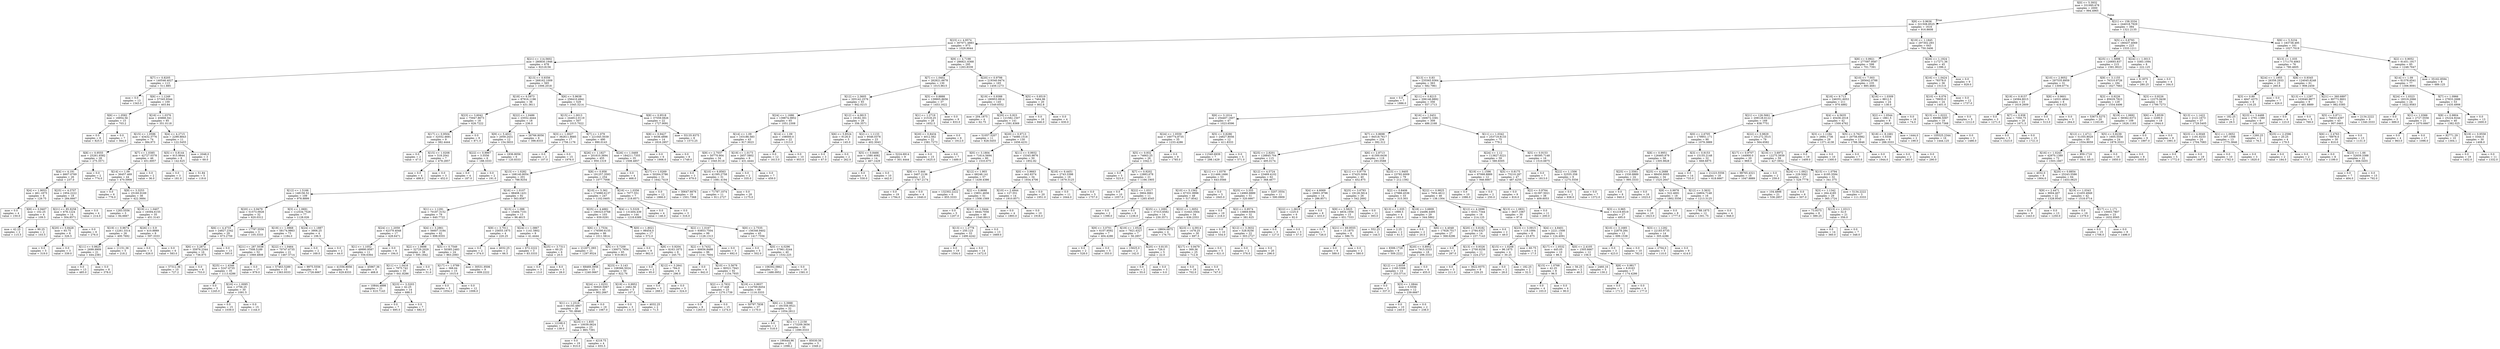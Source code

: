 digraph Tree {
node [shape=box] ;
0 [label="X[0] <= 5.3932\nmse = 331995.678\nsamples = 2000\nvalue = 994.4965"] ;
1 [label="X[8] <= 0.9636\nmse = 321508.8525\nsamples = 1616\nvalue = 916.8608"] ;
0 -> 1 [labeldistance=2.5, labelangle=45, headlabel="True"] ;
2 [label="X[23] <= 4.9574\nmse = 307071.4883\nsamples = 973\nvalue = 1026.9044"] ;
1 -> 2 ;
3 [label="X[21] <= 114.5602\nmse = 280830.1946\nsamples = 678\nvalue = 923.8156"] ;
2 -> 3 ;
4 [label="X[7] <= 0.8205\nmse = 140546.4027\nsamples = 113\nvalue = 511.885"] ;
3 -> 4 ;
5 [label="mse = 0.0\nsamples = 13\nvalue = 1343.0"] ;
4 -> 5 ;
6 [label="X[6] <= 1.1249\nmse = 57345.9344\nsamples = 100\nvalue = 403.84"] ;
4 -> 6 ;
7 [label="X[6] <= 1.0582\nmse = 16954.56\nsamples = 15\nvalue = 703.2"] ;
6 -> 7 ;
8 [label="mse = 0.0\nsamples = 8\nvalue = 825.0"] ;
7 -> 8 ;
9 [label="mse = 0.0\nsamples = 7\nvalue = 564.0"] ;
7 -> 9 ;
10 [label="X[16] <= 1.0376\nmse = 45868.341\nsamples = 85\nvalue = 351.0118"] ;
6 -> 10 ;
11 [label="X[15] <= 1.0596\nmse = 43432.3776\nsamples = 74\nvalue = 384.973"] ;
10 -> 11 ;
12 [label="X[8] <= 0.9555\nmse = 25261.6582\nsamples = 28\nvalue = 275.3571"] ;
11 -> 12 ;
13 [label="X[4] <= 4.191\nmse = 6607.0769\nsamples = 26\nvalue = 237.0"] ;
12 -> 13 ;
14 [label="X[4] <= 1.9053\nmse = 461.1875\nsamples = 8\nvalue = 129.75"] ;
13 -> 14 ;
15 [label="mse = 0.0\nsamples = 4\nvalue = 150.0"] ;
14 -> 15 ;
16 [label="X[8] <= 0.9407\nmse = 102.25\nsamples = 4\nvalue = 109.5"] ;
14 -> 16 ;
17 [label="mse = 42.25\nsamples = 2\nvalue = 115.5"] ;
16 -> 17 ;
18 [label="mse = 90.25\nsamples = 2\nvalue = 103.5"] ;
16 -> 18 ;
19 [label="X[25] <= 4.3707\nmse = 1954.2222\nsamples = 18\nvalue = 284.6667"] ;
13 -> 19 ;
20 [label="X[21] <= 85.9258\nmse = 678.1224\nsamples = 14\nvalue = 304.8571"] ;
19 -> 20 ;
21 [label="X[20] <= 0.8428\nmse = 93.75\nsamples = 8\nvalue = 326.5"] ;
20 -> 21 ;
22 [label="mse = 0.0\nsamples = 5\nvalue = 319.0"] ;
21 -> 22 ;
23 [label="mse = 0.0\nsamples = 3\nvalue = 339.0"] ;
21 -> 23 ;
24 [label="mse = 0.0\nsamples = 6\nvalue = 276.0"] ;
20 -> 24 ;
25 [label="mse = 0.0\nsamples = 4\nvalue = 214.0"] ;
19 -> 25 ;
26 [label="mse = 0.0\nsamples = 2\nvalue = 774.0"] ;
12 -> 26 ;
27 [label="X[7] <= 1.0385\nmse = 42727.0378\nsamples = 46\nvalue = 451.6957"] ;
11 -> 27 ;
28 [label="X[14] <= 1.09\nmse = 36457.469\nsamples = 44\nvalue = 470.5909"] ;
27 -> 28 ;
29 [label="mse = 0.0\nsamples = 6\nvalue = 776.0"] ;
28 -> 29 ;
30 [label="X[9] <= 3.3253\nmse = 25160.9169\nsamples = 38\nvalue = 422.3684"] ;
28 -> 30 ;
31 [label="mse = 1283.5556\nsamples = 3\nvalue = 84.6667"] ;
30 -> 31 ;
32 [label="X[19] <= 1.0407\nmse = 16594.6155\nsamples = 35\nvalue = 451.3143"] ;
30 -> 32 ;
33 [label="X[19] <= 0.9674\nmse = 12261.3314\nsamples = 26\nvalue = 400.7692"] ;
32 -> 33 ;
34 [label="X[11] <= 0.9825\nmse = 2699.9909\nsamples = 21\nvalue = 444.2381"] ;
33 -> 34 ;
35 [label="mse = 0.0\nsamples = 13\nvalue = 485.0"] ;
34 -> 35 ;
36 [label="mse = 0.0\nsamples = 8\nvalue = 378.0"] ;
34 -> 36 ;
37 [label="mse = 11151.36\nsamples = 5\nvalue = 218.2"] ;
33 -> 37 ;
38 [label="X[26] <= 0.9\nmse = 410.8889\nsamples = 9\nvalue = 597.3333"] ;
32 -> 38 ;
39 [label="mse = 0.0\nsamples = 3\nvalue = 626.0"] ;
38 -> 39 ;
40 [label="mse = 0.0\nsamples = 6\nvalue = 583.0"] ;
38 -> 40 ;
41 [label="mse = 0.0\nsamples = 2\nvalue = 36.0"] ;
27 -> 41 ;
42 [label="X[4] <= 4.2715\nmse = 2299.8843\nsamples = 11\nvalue = 122.5455"] ;
10 -> 42 ;
43 [label="X[5] <= 0.8144\nmse = 915.9844\nsamples = 8\nvalue = 142.625"] ;
42 -> 43 ;
44 [label="mse = 0.0\nsamples = 3\nvalue = 181.0"] ;
43 -> 44 ;
45 [label="mse = 51.84\nsamples = 5\nvalue = 119.6"] ;
43 -> 45 ;
46 [label="mse = 2048.0\nsamples = 3\nvalue = 69.0"] ;
42 -> 46 ;
47 [label="X[13] <= 0.9356\nmse = 268162.1009\nsamples = 565\nvalue = 1006.2018"] ;
3 -> 47 ;
48 [label="X[18] <= 6.5973\nmse = 87916.1196\nsamples = 36\nvalue = 431.3611"] ;
47 -> 48 ;
49 [label="X[23] <= 3.6042\nmse = 75947.8673\nsamples = 18\nvalue = 626.7222"] ;
48 -> 49 ;
50 [label="X[17] <= 0.9504\nmse = 32552.4691\nsamples = 9\nvalue = 382.4444"] ;
49 -> 50 ;
51 [label="mse = 0.0\nsamples = 2\nvalue = 47.0"] ;
50 -> 51 ;
52 [label="X[15] <= 1.0208\nmse = 518.2041\nsamples = 7\nvalue = 478.2857"] ;
50 -> 52 ;
53 [label="mse = 0.0\nsamples = 4\nvalue = 498.0"] ;
52 -> 53 ;
54 [label="mse = 0.0\nsamples = 3\nvalue = 452.0"] ;
52 -> 54 ;
55 [label="mse = 0.0\nsamples = 9\nvalue = 871.0"] ;
49 -> 55 ;
56 [label="X[22] <= 1.0486\nmse = 23552.4444\nsamples = 18\nvalue = 236.0"] ;
48 -> 56 ;
57 [label="X[9] <= 5.4021\nmse = 2059.2431\nsamples = 12\nvalue = 154.5833"] ;
56 -> 57 ;
58 [label="X[22] <= 0.9967\nmse = 3.5556\nsamples = 6\nvalue = 188.3333"] ;
57 -> 58 ;
59 [label="mse = 0.0\nsamples = 4\nvalue = 187.0"] ;
58 -> 59 ;
60 [label="mse = 0.0\nsamples = 2\nvalue = 191.0"] ;
58 -> 60 ;
61 [label="mse = 1836.8056\nsamples = 6\nvalue = 120.8333"] ;
57 -> 61 ;
62 [label="mse = 26766.8056\nsamples = 6\nvalue = 398.8333"] ;
56 -> 62 ;
63 [label="X[6] <= 5.9638\nmse = 256410.4941\nsamples = 529\nvalue = 1045.3214"] ;
47 -> 63 ;
64 [label="X[15] <= 1.0013\nmse = 244812.0119\nsamples = 507\nvalue = 1015.7022"] ;
63 -> 64 ;
65 [label="X[3] <= 1.0027\nmse = 362611.8685\nsamples = 17\nvalue = 1756.1176"] ;
64 -> 65 ;
66 [label="mse = 0.0\nsamples = 2\nvalue = 107.0"] ;
65 -> 66 ;
67 [label="mse = 0.0\nsamples = 15\nvalue = 1976.0"] ;
65 -> 67 ;
68 [label="X[7] <= 1.079\nmse = 221045.5039\nsamples = 490\nvalue = 990.0143"] ;
64 -> 68 ;
69 [label="X[26] <= 1.1827\nmse = 201610.3694\nsamples = 455\nvalue = 950.1319"] ;
68 -> 69 ;
70 [label="X[13] <= 1.0282\nmse = 168140.8054\nsamples = 201\nvalue = 788.9254"] ;
69 -> 70 ;
71 [label="X[12] <= 1.5166\nmse = 148156.52\nsamples = 109\nvalue = 978.8899"] ;
70 -> 71 ;
72 [label="X[20] <= 0.9479\nmse = 51573.0928\nsamples = 32\nvalue = 620.0312"] ;
71 -> 72 ;
73 [label="X[6] <= 4.4733\nmse = 24827.2342\nsamples = 29\nvalue = 673.2759"] ;
72 -> 73 ;
74 [label="X[6] <= 3.2872\nmse = 35976.2344\nsamples = 16\nvalue = 736.875"] ;
73 -> 74 ;
75 [label="mse = 57312.36\nsamples = 10\nvalue = 727.2"] ;
74 -> 75 ;
76 [label="mse = 0.0\nsamples = 6\nvalue = 753.0"] ;
74 -> 76 ;
77 [label="mse = 0.0\nsamples = 13\nvalue = 595.0"] ;
73 -> 77 ;
78 [label="mse = 17797.5556\nsamples = 3\nvalue = 105.3333"] ;
72 -> 78 ;
79 [label="X[3] <= 1.0691\nmse = 112534.7526\nsamples = 77\nvalue = 1128.026"] ;
71 -> 79 ;
80 [label="X[19] <= 1.0868\nmse = 58174.9863\nsamples = 73\nvalue = 1184.0"] ;
79 -> 80 ;
81 [label="X[21] <= 287.5038\nmse = 7508.5189\nsamples = 52\nvalue = 1069.4808"] ;
80 -> 81 ;
82 [label="X[25] <= 1.4346\nmse = 5247.6735\nsamples = 35\nvalue = 1113.4286"] ;
81 -> 82 ;
83 [label="mse = 0.0\nsamples = 5\nvalue = 1245.0"] ;
82 -> 83 ;
84 [label="X[16] <= 1.0095\nmse = 2756.25\nsamples = 30\nvalue = 1091.5"] ;
82 -> 84 ;
85 [label="mse = 0.0\nsamples = 15\nvalue = 1039.0"] ;
84 -> 85 ;
86 [label="mse = 0.0\nsamples = 15\nvalue = 1144.0"] ;
84 -> 86 ;
87 [label="mse = 0.0\nsamples = 17\nvalue = 979.0"] ;
81 -> 87 ;
88 [label="X[22] <= 1.0464\nmse = 70747.6735\nsamples = 21\nvalue = 1467.5714"] ;
80 -> 88 ;
89 [label="mse = 57463.5289\nsamples = 15\nvalue = 1363.9333"] ;
88 -> 89 ;
90 [label="mse = 9975.5556\nsamples = 6\nvalue = 1726.6667"] ;
88 -> 90 ;
91 [label="X[24] <= 1.1887\nmse = 3906.25\nsamples = 4\nvalue = 106.5"] ;
79 -> 91 ;
92 [label="mse = 0.0\nsamples = 2\nvalue = 169.0"] ;
91 -> 92 ;
93 [label="mse = 0.0\nsamples = 2\nvalue = 44.0"] ;
91 -> 93 ;
94 [label="X[16] <= 1.0107\nmse = 98408.1431\nsamples = 92\nvalue = 563.8587"] ;
70 -> 94 ;
95 [label="X[1] <= 1.1291\nmse = 70187.3152\nsamples = 79\nvalue = 640.7722"] ;
94 -> 95 ;
96 [label="X[24] <= 1.2059\nmse = 62379.4048\nsamples = 17\nvalue = 428.6471"] ;
95 -> 96 ;
97 [label="X[1] <= 1.1052\nmse = 49990.9587\nsamples = 11\nvalue = 556.6364"] ;
96 -> 97 ;
98 [label="mse = 41556.8056\nsamples = 6\nvalue = 629.8333"] ;
97 -> 98 ;
99 [label="mse = 45967.36\nsamples = 5\nvalue = 468.8"] ;
97 -> 99 ;
100 [label="mse = 0.0\nsamples = 6\nvalue = 194.0"] ;
96 -> 100 ;
101 [label="X[4] <= 3.2861\nmse = 56607.3184\nsamples = 62\nvalue = 698.9355"] ;
95 -> 101 ;
102 [label="X[2] <= 1.0698\nmse = 32729.2029\nsamples = 38\nvalue = 595.1842"] ;
101 -> 102 ;
103 [label="X[11] <= 1.0416\nmse = 7975.742\nsamples = 35\nvalue = 641.8286"] ;
102 -> 103 ;
104 [label="mse = 10844.4898\nsamples = 21\nvalue = 610.7143"] ;
103 -> 104 ;
105 [label="X[23] <= 3.3203\nmse = 42.25\nsamples = 14\nvalue = 688.5"] ;
103 -> 105 ;
106 [label="mse = 0.0\nsamples = 7\nvalue = 695.0"] ;
105 -> 106 ;
107 [label="mse = 0.0\nsamples = 7\nvalue = 682.0"] ;
105 -> 107 ;
108 [label="mse = 0.0\nsamples = 3\nvalue = 51.0"] ;
102 -> 108 ;
109 [label="X[5] <= 0.7549\nmse = 50385.2483\nsamples = 24\nvalue = 863.2083"] ;
101 -> 109 ;
110 [label="X[17] <= 1.0789\nmse = 368.64\nsamples = 15\nvalue = 1015.6"] ;
109 -> 110 ;
111 [label="mse = 0.0\nsamples = 3\nvalue = 1054.0"] ;
110 -> 111 ;
112 [label="mse = 0.0\nsamples = 12\nvalue = 1006.0"] ;
110 -> 112 ;
113 [label="mse = 30531.9506\nsamples = 9\nvalue = 609.2222"] ;
109 -> 113 ;
114 [label="X[15] <= 1.088\nmse = 15494.7101\nsamples = 13\nvalue = 96.4615"] ;
94 -> 114 ;
115 [label="X[9] <= 3.7011\nmse = 25655.1875\nsamples = 4\nvalue = 220.25"] ;
114 -> 115 ;
116 [label="mse = 0.0\nsamples = 2\nvalue = 374.0"] ;
115 -> 116 ;
117 [label="mse = 4032.25\nsamples = 2\nvalue = 66.5"] ;
115 -> 117 ;
118 [label="X[24] <= 1.0867\nmse = 1141.5802\nsamples = 9\nvalue = 41.4444"] ;
114 -> 118 ;
119 [label="mse = 672.2222\nsamples = 3\nvalue = 83.3333"] ;
118 -> 119 ;
120 [label="X[25] <= 3.7311\nmse = 60.25\nsamples = 6\nvalue = 20.5"] ;
118 -> 120 ;
121 [label="mse = 0.0\nsamples = 3\nvalue = 13.0"] ;
120 -> 121 ;
122 [label="mse = 8.0\nsamples = 3\nvalue = 28.0"] ;
120 -> 122 ;
123 [label="X[8] <= 0.958\nmse = 191257.3593\nsamples = 254\nvalue = 1077.7008"] ;
69 -> 123 ;
124 [label="X[10] <= 5.362\nmse = 174980.6137\nsamples = 247\nvalue = 1102.0405"] ;
123 -> 124 ;
125 [label="X[25] <= 4.4882\nmse = 190323.0768\nsamples = 103\nvalue = 939.0291"] ;
124 -> 125 ;
126 [label="X[6] <= 1.7534\nmse = 176590.6155\nsamples = 86\nvalue = 1011.5814"] ;
125 -> 126 ;
127 [label="mse = 212071.093\nsamples = 21\nvalue = 1297.9524"] ;
126 -> 127 ;
128 [label="X[5] <= 0.7209\nmse = 130072.7654\nsamples = 65\nvalue = 919.0615"] ;
126 -> 128 ;
129 [label="mse = 68469.3956\nsamples = 15\nvalue = 1240.0667"] ;
128 -> 129 ;
130 [label="X[23] <= 3.143\nmse = 108366.5024\nsamples = 50\nvalue = 822.76"] ;
128 -> 130 ;
131 [label="X[24] <= 1.0253\nmse = 56920.5067\nsamples = 45\nvalue = 902.2667"] ;
130 -> 131 ;
132 [label="X[1] <= 1.2516\nmse = 64193.4867\nsamples = 26\nvalue = 781.8846"] ;
131 -> 132 ;
133 [label="mse = 12168.0\nsamples = 3\nvalue = 139.0"] ;
132 -> 133 ;
134 [label="X[23] <= 1.835\nmse = 10039.0624\nsamples = 23\nvalue = 865.7391"] ;
132 -> 134 ;
135 [label="mse = 0.0\nsamples = 19\nvalue = 910.0"] ;
134 -> 135 ;
136 [label="mse = 4218.75\nsamples = 4\nvalue = 655.5"] ;
134 -> 136 ;
137 [label="mse = 0.0\nsamples = 19\nvalue = 1067.0"] ;
131 -> 137 ;
138 [label="X[19] <= 0.9952\nmse = 2462.56\nsamples = 5\nvalue = 107.2"] ;
130 -> 138 ;
139 [label="mse = 0.0\nsamples = 3\nvalue = 131.0"] ;
138 -> 139 ;
140 [label="mse = 4032.25\nsamples = 2\nvalue = 71.5"] ;
138 -> 140 ;
141 [label="X[0] <= 1.8021\nmse = 98454.0\nsamples = 17\nvalue = 572.0"] ;
125 -> 141 ;
142 [label="mse = 0.0\nsamples = 9\nvalue = 862.0"] ;
141 -> 142 ;
143 [label="X[8] <= 0.9204\nmse = 8163.1875\nsamples = 8\nvalue = 245.75"] ;
141 -> 143 ;
144 [label="mse = 0.0\nsamples = 2\nvalue = 95.0"] ;
143 -> 144 ;
145 [label="X[12] <= 3.2641\nmse = 784.0\nsamples = 6\nvalue = 296.0"] ;
143 -> 145 ;
146 [label="mse = 0.0\nsamples = 3\nvalue = 268.0"] ;
145 -> 146 ;
147 [label="mse = 0.0\nsamples = 3\nvalue = 324.0"] ;
145 -> 147 ;
148 [label="X[4] <= 5.5329\nmse = 131404.439\nsamples = 144\nvalue = 1218.6389"] ;
124 -> 148 ;
149 [label="X[2] <= 1.0167\nmse = 93853.7504\nsamples = 99\nvalue = 1128.1313"] ;
148 -> 149 ;
150 [label="X[2] <= 0.7432\nmse = 90656.8488\nsamples = 96\nvalue = 1141.7604"] ;
149 -> 150 ;
151 [label="mse = 0.0\nsamples = 4\nvalue = 842.0"] ;
150 -> 151 ;
152 [label="X[10] <= 5.5679\nmse = 90521.7943\nsamples = 92\nvalue = 1154.7935"] ;
150 -> 152 ;
153 [label="X[2] <= 0.7832\nmse = 27.448\nsamples = 23\nvalue = 1270.1739"] ;
152 -> 153 ;
154 [label="mse = 0.0\nsamples = 8\nvalue = 1263.0"] ;
153 -> 154 ;
155 [label="mse = 0.0\nsamples = 15\nvalue = 1274.0"] ;
153 -> 155 ;
156 [label="X[19] <= 0.9937\nmse = 114769.8454\nsamples = 69\nvalue = 1116.3333"] ;
152 -> 156 ;
157 [label="mse = 50797.7838\nsamples = 37\nvalue = 1170.0"] ;
156 -> 157 ;
158 [label="X[6] <= 3.3988\nmse = 181556.9521\nsamples = 32\nvalue = 1054.2812"] ;
156 -> 158 ;
159 [label="mse = 0.0\nsamples = 2\nvalue = 518.0"] ;
158 -> 159 ;
160 [label="X[1] <= 1.2158\nmse = 173209.3656\nsamples = 30\nvalue = 1090.0333"] ;
158 -> 160 ;
161 [label="mse = 190444.96\nsamples = 25\nvalue = 1098.2"] ;
160 -> 161 ;
162 [label="mse = 85030.56\nsamples = 5\nvalue = 1049.2"] ;
160 -> 162 ;
163 [label="mse = 0.0\nsamples = 3\nvalue = 692.0"] ;
149 -> 163 ;
164 [label="X[0] <= 2.7535\nmse = 156346.9402\nsamples = 45\nvalue = 1417.7556"] ;
148 -> 164 ;
165 [label="mse = 0.0\nsamples = 5\nvalue = 502.0"] ;
164 -> 165 ;
166 [label="X[0] <= 4.0296\nmse = 57961.0244\nsamples = 40\nvalue = 1532.225"] ;
164 -> 166 ;
167 [label="mse = 106302.0862\nsamples = 21\nvalue = 1488.0952"] ;
166 -> 167 ;
168 [label="mse = 0.0\nsamples = 19\nvalue = 1581.0"] ;
166 -> 168 ;
169 [label="X[16] <= 1.0356\nmse = 7077.551\nsamples = 7\nvalue = 218.8571"] ;
123 -> 169 ;
170 [label="mse = 0.0\nsamples = 4\nvalue = 146.0"] ;
169 -> 170 ;
171 [label="mse = 0.0\nsamples = 3\nvalue = 316.0"] ;
169 -> 171 ;
172 [label="X[26] <= 1.0469\nmse = 184211.7355\nsamples = 35\nvalue = 1508.4857"] ;
68 -> 172 ;
173 [label="mse = 0.0\nsamples = 4\nvalue = 468.0"] ;
172 -> 173 ;
174 [label="X[17] <= 1.0269\nmse = 50264.5786\nsamples = 31\nvalue = 1642.7419"] ;
172 -> 174 ;
175 [label="mse = 0.0\nsamples = 12\nvalue = 1866.0"] ;
174 -> 175 ;
176 [label="mse = 30647.6676\nsamples = 19\nvalue = 1501.7368"] ;
174 -> 176 ;
177 [label="X[8] <= 0.9518\nmse = 37559.0826\nsamples = 22\nvalue = 1727.9091"] ;
63 -> 177 ;
178 [label="X[8] <= 0.9427\nmse = 6036.4898\nsamples = 14\nvalue = 1816.2857"] ;
177 -> 178 ;
179 [label="mse = 0.0\nsamples = 6\nvalue = 1906.0"] ;
178 -> 179 ;
180 [label="mse = 0.0\nsamples = 8\nvalue = 1749.0"] ;
178 -> 180 ;
181 [label="mse = 55135.9375\nsamples = 8\nvalue = 1573.25"] ;
177 -> 181 ;
182 [label="X[9] <= 4.7198\nmse = 286821.6368\nsamples = 295\nvalue = 1263.8339"] ;
2 -> 182 ;
183 [label="X[7] <= 1.0402\nmse = 262621.6678\nsamples = 130\nvalue = 1015.9615"] ;
182 -> 183 ;
184 [label="X[12] <= 2.3605\nmse = 205142.2576\nsamples = 93\nvalue = 842.0215"] ;
183 -> 184 ;
185 [label="X[24] <= 1.1686\nmse = 139874.0852\nsamples = 65\nvalue = 1051.2308"] ;
184 -> 185 ;
186 [label="X[14] <= 1.09\nmse = 103186.583\nsamples = 43\nvalue = 917.3023"] ;
185 -> 186 ;
187 [label="X[9] <= 2.7037\nmse = 50770.904\nsamples = 34\nvalue = 1045.9118"] ;
186 -> 187 ;
188 [label="mse = 0.0\nsamples = 3\nvalue = 679.0"] ;
187 -> 188 ;
189 [label="X[10] <= 6.8563\nmse = 41395.2758\nsamples = 31\nvalue = 1081.4194"] ;
187 -> 189 ;
190 [label="mse = 71787.1074\nsamples = 11\nvalue = 911.2727"] ;
189 -> 190 ;
191 [label="mse = 0.0\nsamples = 20\nvalue = 1175.0"] ;
189 -> 191 ;
192 [label="X[19] <= 1.0173\nmse = 2657.5802\nsamples = 9\nvalue = 431.4444"] ;
186 -> 192 ;
193 [label="mse = 0.0\nsamples = 2\nvalue = 335.0"] ;
192 -> 193 ;
194 [label="mse = 0.0\nsamples = 7\nvalue = 459.0"] ;
192 -> 194 ;
195 [label="X[14] <= 1.09\nmse = 108000.0\nsamples = 22\nvalue = 1313.0"] ;
185 -> 195 ;
196 [label="mse = 0.0\nsamples = 12\nvalue = 1613.0"] ;
195 -> 196 ;
197 [label="mse = 0.0\nsamples = 10\nvalue = 953.0"] ;
195 -> 197 ;
198 [label="X[12] <= 4.0815\nmse = 19182.301\nsamples = 28\nvalue = 356.3571"] ;
184 -> 198 ;
199 [label="X[6] <= 5.8524\nmse = 9126.0\nsamples = 5\nvalue = 145.0"] ;
198 -> 199 ;
200 [label="mse = 0.0\nsamples = 3\nvalue = 67.0"] ;
199 -> 200 ;
201 [label="mse = 0.0\nsamples = 2\nvalue = 262.0"] ;
199 -> 201 ;
202 [label="X[2] <= 1.1133\nmse = 9546.0378\nsamples = 23\nvalue = 402.3043"] ;
198 -> 202 ;
203 [label="X[5] <= 0.8466\nmse = 1580.4082\nsamples = 14\nvalue = 467.1429"] ;
202 -> 203 ;
204 [label="mse = 0.0\nsamples = 4\nvalue = 530.0"] ;
203 -> 204 ;
205 [label="mse = 0.0\nsamples = 10\nvalue = 442.0"] ;
203 -> 205 ;
206 [label="mse = 5224.6914\nsamples = 9\nvalue = 301.4444"] ;
202 -> 206 ;
207 [label="X[5] <= 0.8888\nmse = 139905.8656\nsamples = 37\nvalue = 1453.1622"] ;
183 -> 207 ;
208 [label="X[1] <= 1.2719\nmse = 21518.25\nsamples = 28\nvalue = 1652.5"] ;
207 -> 208 ;
209 [label="X[20] <= 0.8434\nmse = 4012.562\nsamples = 22\nvalue = 1581.7273"] ;
208 -> 209 ;
210 [label="mse = 0.0\nsamples = 15\nvalue = 1625.0"] ;
209 -> 210 ;
211 [label="mse = 0.0\nsamples = 7\nvalue = 1489.0"] ;
209 -> 211 ;
212 [label="mse = 0.0\nsamples = 6\nvalue = 1912.0"] ;
208 -> 212 ;
213 [label="mse = 0.0\nsamples = 9\nvalue = 833.0"] ;
207 -> 213 ;
214 [label="X[20] <= 0.9798\nmse = 219340.9474\nsamples = 165\nvalue = 1459.1273"] ;
182 -> 214 ;
215 [label="X[19] <= 0.9388\nmse = 180953.9914\nsamples = 145\nvalue = 1549.6552"] ;
214 -> 215 ;
216 [label="mse = 204.1875\nsamples = 4\nvalue = 62.75"] ;
215 -> 216 ;
217 [label="X[20] <= 0.923\nmse = 121582.1507\nsamples = 141\nvalue = 1591.8369"] ;
215 -> 217 ;
218 [label="mse = 51057.5207\nsamples = 11\nvalue = 828.5455"] ;
217 -> 218 ;
219 [label="X[20] <= 0.9713\nmse = 74080.1518\nsamples = 130\nvalue = 1656.4231"] ;
217 -> 219 ;
220 [label="X[0] <= 3.1804\nmse = 71614.5694\nsamples = 80\nvalue = 1533.675"] ;
219 -> 220 ;
221 [label="X[9] <= 5.444\nmse = 3407.2136\nsamples = 23\nvalue = 1767.2174"] ;
220 -> 221 ;
222 [label="mse = 0.0\nsamples = 19\nvalue = 1794.0"] ;
221 -> 222 ;
223 [label="mse = 0.0\nsamples = 4\nvalue = 1640.0"] ;
221 -> 223 ;
224 [label="X[12] <= 1.903\nmse = 68248.141\nsamples = 57\nvalue = 1439.4386"] ;
220 -> 224 ;
225 [label="mse = 132302.2222\nsamples = 6\nvalue = 855.3333"] ;
224 -> 225 ;
226 [label="X[2] <= 0.8698\nmse = 15851.4656\nsamples = 51\nvalue = 1508.1569"] ;
224 -> 226 ;
227 [label="mse = 0.0\nsamples = 5\nvalue = 1207.0"] ;
226 -> 227 ;
228 [label="X[16] <= 1.0444\nmse = 6644.7056\nsamples = 46\nvalue = 1540.8913"] ;
226 -> 228 ;
229 [label="X[13] <= 1.2778\nmse = 250.123\nsamples = 33\nvalue = 1490.4242"] ;
228 -> 229 ;
230 [label="mse = 0.0\nsamples = 19\nvalue = 1504.0"] ;
229 -> 230 ;
231 [label="mse = 0.0\nsamples = 14\nvalue = 1472.0"] ;
229 -> 231 ;
232 [label="mse = 0.0\nsamples = 13\nvalue = 1669.0"] ;
228 -> 232 ;
233 [label="X[11] <= 0.9932\nmse = 15345.9876\nsamples = 50\nvalue = 1852.82"] ;
219 -> 233 ;
234 [label="X[0] <= 3.9663\nmse = 442.8374\nsamples = 34\nvalue = 1934.4706"] ;
233 -> 234 ;
235 [label="X[10] <= 2.4944\nmse = 127.551\nsamples = 14\nvalue = 1910.8571"] ;
234 -> 235 ;
236 [label="mse = 0.0\nsamples = 4\nvalue = 1893.0"] ;
235 -> 236 ;
237 [label="mse = 0.0\nsamples = 10\nvalue = 1918.0"] ;
235 -> 237 ;
238 [label="mse = 0.0\nsamples = 20\nvalue = 1951.0"] ;
234 -> 238 ;
239 [label="X[18] <= 6.4451\nmse = 2743.3398\nsamples = 16\nvalue = 1679.3125"] ;
233 -> 239 ;
240 [label="mse = 0.0\nsamples = 11\nvalue = 1644.0"] ;
239 -> 240 ;
241 [label="mse = 0.0\nsamples = 5\nvalue = 1757.0"] ;
239 -> 241 ;
242 [label="X[5] <= 0.8519\nmse = 7464.96\nsamples = 20\nvalue = 802.8"] ;
214 -> 242 ;
243 [label="mse = 0.0\nsamples = 16\nvalue = 846.0"] ;
242 -> 243 ;
244 [label="mse = 0.0\nsamples = 4\nvalue = 630.0"] ;
242 -> 244 ;
245 [label="X[19] <= 1.1845\nmse = 297302.293\nsamples = 643\nvalue = 750.3406"] ;
1 -> 245 ;
246 [label="X[8] <= 0.9921\nmse = 277097.9587\nsamples = 598\nvalue = 701.7391"] ;
245 -> 246 ;
247 [label="X[13] <= 0.83\nmse = 235565.9364\nsamples = 363\nvalue = 582.7961"] ;
246 -> 247 ;
248 [label="mse = 0.0\nsamples = 7\nvalue = 1886.0"] ;
247 -> 248 ;
249 [label="X[11] <= 0.8215\nmse = 206146.8892\nsamples = 356\nvalue = 557.1713"] ;
247 -> 249 ;
250 [label="X[6] <= 3.1014\nmse = 254407.1607\nsamples = 47\nvalue = 1023.6596"] ;
249 -> 250 ;
251 [label="X[24] <= 1.0559\nmse = 160774.8735\nsamples = 35\nvalue = 1233.4286"] ;
250 -> 251 ;
252 [label="X[5] <= 0.932\nmse = 74663.25\nsamples = 26\nvalue = 1042.5"] ;
251 -> 252 ;
253 [label="mse = 0.0\nsamples = 5\nvalue = 523.0"] ;
252 -> 253 ;
254 [label="X[7] <= 0.9202\nmse = 12883.678\nsamples = 21\nvalue = 1166.1905"] ;
252 -> 254 ;
255 [label="mse = 0.0\nsamples = 10\nvalue = 1057.0"] ;
254 -> 255 ;
256 [label="X[22] <= 1.0317\nmse = 3904.0661\nsamples = 11\nvalue = 1265.4545"] ;
254 -> 256 ;
257 [label="mse = 0.0\nsamples = 2\nvalue = 1398.0"] ;
256 -> 257 ;
258 [label="mse = 0.0\nsamples = 9\nvalue = 1236.0"] ;
256 -> 258 ;
259 [label="mse = 0.0\nsamples = 9\nvalue = 1785.0"] ;
251 -> 259 ;
260 [label="X[5] <= 0.8286\nmse = 24827.8056\nsamples = 12\nvalue = 411.8333"] ;
250 -> 260 ;
261 [label="mse = 11540.6939\nsamples = 7\nvalue = 298.1429"] ;
260 -> 261 ;
262 [label="mse = 0.0\nsamples = 5\nvalue = 571.0"] ;
260 -> 262 ;
263 [label="X[16] <= 1.0451\nmse = 160672.3381\nsamples = 309\nvalue = 486.2168"] ;
249 -> 263 ;
264 [label="X[7] <= 0.8698\nmse = 94518.7617\nsamples = 234\nvalue = 392.312"] ;
263 -> 264 ;
265 [label="X[25] <= 2.8201\nmse = 128845.704\nsamples = 115\nvalue = 495.0174"] ;
264 -> 265 ;
266 [label="X[11] <= 1.0378\nmse = 211466.1666\nsamples = 53\nvalue = 643.0566"] ;
265 -> 266 ;
267 [label="X[10] <= 5.1562\nmse = 67331.9996\nsamples = 48\nvalue = 517.8542"] ;
266 -> 267 ;
268 [label="X[25] <= 1.2091\nmse = 37315.6582\nsamples = 14\nvalue = 230.3571"] ;
267 -> 268 ;
269 [label="X[9] <= 3.0701\nmse = 6107.9592\nsamples = 7\nvalue = 404.4286"] ;
268 -> 269 ;
270 [label="mse = 0.0\nsamples = 2\nvalue = 528.0"] ;
269 -> 270 ;
271 [label="mse = 0.0\nsamples = 5\nvalue = 355.0"] ;
269 -> 271 ;
272 [label="X[19] <= 1.0524\nmse = 7921.6327\nsamples = 7\nvalue = 56.2857"] ;
268 -> 272 ;
273 [label="mse = 15625.0\nsamples = 2\nvalue = 142.0"] ;
272 -> 273 ;
274 [label="X[20] <= 0.8135\nmse = 726.0\nsamples = 5\nvalue = 22.0"] ;
272 -> 274 ;
275 [label="mse = 0.0\nsamples = 2\nvalue = 55.0"] ;
274 -> 275 ;
276 [label="mse = 0.0\nsamples = 3\nvalue = 0.0"] ;
274 -> 276 ;
277 [label="X[22] <= 1.0052\nmse = 31643.3564\nsamples = 34\nvalue = 636.2353"] ;
267 -> 277 ;
278 [label="mse = 18604.6875\nsamples = 4\nvalue = 176.75"] ;
277 -> 278 ;
279 [label="X[23] <= 4.0914\nmse = 1478.25\nsamples = 30\nvalue = 697.5"] ;
277 -> 279 ;
280 [label="X[17] <= 0.9479\nmse = 369.36\nsamples = 25\nvalue = 712.8"] ;
279 -> 280 ;
281 [label="mse = 0.0\nsamples = 19\nvalue = 702.0"] ;
280 -> 281 ;
282 [label="mse = 0.0\nsamples = 6\nvalue = 747.0"] ;
280 -> 282 ;
283 [label="mse = 0.0\nsamples = 5\nvalue = 621.0"] ;
279 -> 283 ;
284 [label="mse = 0.0\nsamples = 5\nvalue = 1845.0"] ;
266 -> 284 ;
285 [label="X[12] <= 4.5724\nmse = 23469.4102\nsamples = 62\nvalue = 368.4677"] ;
265 -> 285 ;
286 [label="X[25] <= 3.355\nmse = 14960.8889\nsamples = 51\nvalue = 320.6667"] ;
285 -> 286 ;
287 [label="mse = 0.0\nsamples = 19\nvalue = 218.0"] ;
286 -> 287 ;
288 [label="X[2] <= 0.9574\nmse = 13869.6094\nsamples = 32\nvalue = 381.625"] ;
286 -> 288 ;
289 [label="mse = 0.0\nsamples = 10\nvalue = 554.0"] ;
288 -> 289 ;
290 [label="X[12] <= 3.3632\nmse = 528.9256\nsamples = 22\nvalue = 303.2727"] ;
288 -> 290 ;
291 [label="mse = 0.0\nsamples = 2\nvalue = 376.0"] ;
290 -> 291 ;
292 [label="mse = 0.0\nsamples = 20\nvalue = 296.0"] ;
290 -> 292 ;
293 [label="mse = 3207.3554\nsamples = 11\nvalue = 590.0909"] ;
285 -> 293 ;
294 [label="X[6] <= 2.8713\nmse = 41300.6436\nsamples = 119\nvalue = 293.0588"] ;
264 -> 294 ;
295 [label="X[11] <= 0.9779\nmse = 37425.3094\nsamples = 40\nvalue = 452.875"] ;
294 -> 295 ;
296 [label="X[4] <= 4.6069\nmse = 29001.9796\nsamples = 14\nvalue = 286.8571"] ;
295 -> 296 ;
297 [label="X[22] <= 1.0619\nmse = 1225.0\nsamples = 6\nvalue = 92.0"] ;
296 -> 297 ;
298 [label="mse = 0.0\nsamples = 3\nvalue = 127.0"] ;
297 -> 298 ;
299 [label="mse = 0.0\nsamples = 3\nvalue = 57.0"] ;
297 -> 299 ;
300 [label="mse = 0.0\nsamples = 8\nvalue = 433.0"] ;
296 -> 300 ;
301 [label="X[25] <= 3.6793\nmse = 19128.5814\nsamples = 26\nvalue = 542.2692"] ;
295 -> 301 ;
302 [label="X[9] <= 3.5825\nmse = 4834.1956\nsamples = 15\nvalue = 651.7333"] ;
301 -> 302 ;
303 [label="mse = 0.0\nsamples = 7\nvalue = 726.0"] ;
302 -> 303 ;
304 [label="X[21] <= 69.9555\nmse = 15.1875\nsamples = 8\nvalue = 586.75"] ;
302 -> 304 ;
305 [label="mse = 0.0\nsamples = 6\nvalue = 589.0"] ;
304 -> 305 ;
306 [label="mse = 0.0\nsamples = 2\nvalue = 580.0"] ;
304 -> 306 ;
307 [label="mse = 0.0\nsamples = 11\nvalue = 393.0"] ;
301 -> 307 ;
308 [label="X[23] <= 1.9405\nmse = 23782.6009\nsamples = 79\nvalue = 212.1392"] ;
294 -> 308 ;
309 [label="X[2] <= 0.8406\nmse = 27986.4536\nsamples = 33\nvalue = 315.303"] ;
308 -> 309 ;
310 [label="X[13] <= 1.035\nmse = 1999.5\nsamples = 4\nvalue = 103.0"] ;
309 -> 310 ;
311 [label="mse = 552.25\nsamples = 2\nvalue = 144.5"] ;
310 -> 311 ;
312 [label="mse = 2.25\nsamples = 2\nvalue = 61.5"] ;
310 -> 312 ;
313 [label="X[18] <= 3.6809\nmse = 24496.4495\nsamples = 29\nvalue = 344.5862"] ;
309 -> 313 ;
314 [label="mse = 0.0\nsamples = 2\nvalue = 20.0"] ;
313 -> 314 ;
315 [label="X[6] <= 4.4048\nmse = 17928.7517\nsamples = 27\nvalue = 368.6296"] ;
313 -> 315 ;
316 [label="mse = 8306.1728\nsamples = 9\nvalue = 509.2222"] ;
315 -> 316 ;
317 [label="X[20] <= 0.8952\nmse = 7915.3333\nsamples = 18\nvalue = 298.3333"] ;
315 -> 317 ;
318 [label="X[12] <= 2.6059\nmse = 1160.5306\nsamples = 14\nvalue = 253.5714"] ;
317 -> 318 ;
319 [label="mse = 0.0\nsamples = 2\nvalue = 337.0"] ;
318 -> 319 ;
320 [label="X[3] <= 1.0844\nmse = 0.5556\nsamples = 12\nvalue = 239.6667"] ;
318 -> 320 ;
321 [label="mse = 0.0\nsamples = 10\nvalue = 240.0"] ;
320 -> 321 ;
322 [label="mse = 0.0\nsamples = 2\nvalue = 238.0"] ;
320 -> 322 ;
323 [label="mse = 0.0\nsamples = 4\nvalue = 455.0"] ;
317 -> 323 ;
324 [label="X[22] <= 0.9825\nmse = 7654.4612\nsamples = 46\nvalue = 138.1304"] ;
308 -> 324 ;
325 [label="X[12] <= 4.2696\nmse = 6331.7344\nsamples = 16\nvalue = 214.125"] ;
324 -> 325 ;
326 [label="X[20] <= 0.8182\nmse = 2784.6327\nsamples = 14\nvalue = 237.7143"] ;
325 -> 326 ;
327 [label="mse = 0.0\nsamples = 3\nvalue = 287.0"] ;
326 -> 327 ;
328 [label="X[13] <= 0.9326\nmse = 2700.9256\nsamples = 11\nvalue = 224.2727"] ;
326 -> 328 ;
329 [label="mse = 0.0\nsamples = 3\nvalue = 211.0"] ;
328 -> 329 ;
330 [label="mse = 3622.9375\nsamples = 8\nvalue = 229.25"] ;
328 -> 330 ;
331 [label="mse = 0.0\nsamples = 2\nvalue = 49.0"] ;
325 -> 331 ;
332 [label="X[13] <= 1.0831\nmse = 3637.1067\nsamples = 30\nvalue = 97.6"] ;
324 -> 332 ;
333 [label="X[23] <= 3.0915\nmse = 119.1094\nsamples = 8\nvalue = 23.875"] ;
332 -> 333 ;
334 [label="X[15] <= 1.0208\nmse = 96.1875\nsamples = 4\nvalue = 30.25"] ;
333 -> 334 ;
335 [label="mse = 0.0\nsamples = 2\nvalue = 28.0"] ;
334 -> 335 ;
336 [label="mse = 182.25\nsamples = 2\nvalue = 32.5"] ;
334 -> 336 ;
337 [label="mse = 60.75\nsamples = 4\nvalue = 17.5"] ;
333 -> 337 ;
338 [label="X[4] <= 4.8401\nmse = 2221.1508\nsamples = 22\nvalue = 124.4091"] ;
332 -> 338 ;
339 [label="X[17] <= 1.0532\nmse = 445.05\nsamples = 10\nvalue = 86.5"] ;
338 -> 339 ;
340 [label="X[15] <= 1.0768\nmse = 42.25\nsamples = 8\nvalue = 96.5"] ;
339 -> 340 ;
341 [label="mse = 0.0\nsamples = 4\nvalue = 103.0"] ;
340 -> 341 ;
342 [label="mse = 0.0\nsamples = 4\nvalue = 90.0"] ;
340 -> 342 ;
343 [label="mse = 56.25\nsamples = 2\nvalue = 46.5"] ;
339 -> 343 ;
344 [label="X[0] <= 2.4105\nmse = 1505.6667\nsamples = 12\nvalue = 156.0"] ;
338 -> 344 ;
345 [label="mse = 2460.16\nsamples = 5\nvalue = 130.2"] ;
344 -> 345 ;
346 [label="X[8] <= 0.9817\nmse = 8.8163\nsamples = 7\nvalue = 174.4286"] ;
344 -> 346 ;
347 [label="mse = 0.0\nsamples = 3\nvalue = 171.0"] ;
346 -> 347 ;
348 [label="mse = 0.0\nsamples = 4\nvalue = 177.0"] ;
346 -> 348 ;
349 [label="X[11] <= 1.0342\nmse = 253719.8133\nsamples = 75\nvalue = 779.2"] ;
263 -> 349 ;
350 [label="X[24] <= 1.12\nmse = 113827.0221\nsamples = 59\nvalue = 580.8305"] ;
349 -> 350 ;
351 [label="X[19] <= 1.1596\nmse = 97068.8889\nsamples = 12\nvalue = 946.6667"] ;
350 -> 351 ;
352 [label="mse = 0.0\nsamples = 10\nvalue = 1086.0"] ;
351 -> 352 ;
353 [label="mse = 0.0\nsamples = 2\nvalue = 250.0"] ;
351 -> 353 ;
354 [label="X[5] <= 0.8175\nmse = 75210.287\nsamples = 47\nvalue = 487.4255"] ;
350 -> 354 ;
355 [label="mse = 0.0\nsamples = 9\nvalue = 816.0"] ;
354 -> 355 ;
356 [label="X[2] <= 0.9764\nmse = 61397.5021\nsamples = 38\nvalue = 409.6053"] ;
354 -> 356 ;
357 [label="mse = 0.0\nsamples = 11\nvalue = 200.0"] ;
356 -> 357 ;
358 [label="X[3] <= 0.965\nmse = 61219.8519\nsamples = 27\nvalue = 495.0"] ;
356 -> 358 ;
359 [label="X[10] <= 3.1685\nmse = 22878.284\nsamples = 13\nvalue = 699.1538"] ;
358 -> 359 ;
360 [label="mse = 0.0\nsamples = 3\nvalue = 423.0"] ;
359 -> 360 ;
361 [label="mse = 0.0\nsamples = 10\nvalue = 782.0"] ;
359 -> 361 ;
362 [label="X[3] <= 1.1292\nmse = 22183.6735\nsamples = 14\nvalue = 305.4286"] ;
358 -> 362 ;
363 [label="mse = 2704.0\nsamples = 5\nvalue = 110.0"] ;
362 -> 363 ;
364 [label="mse = 0.0\nsamples = 9\nvalue = 414.0"] ;
362 -> 364 ;
365 [label="X[5] <= 0.9153\nmse = 89395.7148\nsamples = 16\nvalue = 1510.6875"] ;
349 -> 365 ;
366 [label="mse = 0.0\nsamples = 7\nvalue = 1813.0"] ;
365 -> 366 ;
367 [label="X[22] <= 1.1506\nmse = 32555.358\nsamples = 9\nvalue = 1275.5556"] ;
365 -> 367 ;
368 [label="mse = 0.0\nsamples = 2\nvalue = 938.0"] ;
367 -> 368 ;
369 [label="mse = 0.0\nsamples = 7\nvalue = 1372.0"] ;
367 -> 369 ;
370 [label="X[10] <= 7.003\nmse = 285642.0788\nsamples = 235\nvalue = 885.4681"] ;
246 -> 370 ;
371 [label="X[18] <= 9.713\nmse = 246351.6053\nsamples = 211\nvalue = 970.4882"] ;
370 -> 371 ;
372 [label="X[21] <= 126.5661\nmse = 209128.6122\nsamples = 169\nvalue = 838.7751"] ;
371 -> 372 ;
373 [label="X[0] <= 2.6705\nmse = 179951.171\nsamples = 90\nvalue = 1079.3889"] ;
372 -> 373 ;
374 [label="X[8] <= 0.9951\nmse = 126465.879\nsamples = 58\nvalue = 1305.9828"] ;
373 -> 374 ;
375 [label="X[25] <= 2.5561\nmse = 1530.8889\nsamples = 24\nvalue = 995.3333"] ;
374 -> 375 ;
376 [label="mse = 0.0\nsamples = 8\nvalue = 940.0"] ;
375 -> 376 ;
377 [label="mse = 0.0\nsamples = 16\nvalue = 1023.0"] ;
375 -> 377 ;
378 [label="X[25] <= 4.2688\nmse = 98450.9005\nsamples = 34\nvalue = 1525.2647"] ;
374 -> 378 ;
379 [label="X[8] <= 0.9978\nmse = 522.4691\nsamples = 18\nvalue = 1802.5556"] ;
378 -> 379 ;
380 [label="mse = 0.0\nsamples = 10\nvalue = 1823.0"] ;
379 -> 380 ;
381 [label="mse = 0.0\nsamples = 8\nvalue = 1777.0"] ;
379 -> 381 ;
382 [label="X[12] <= 3.3632\nmse = 24804.7148\nsamples = 16\nvalue = 1213.3125"] ;
378 -> 382 ;
383 [label="mse = 1788.1875\nsamples = 12\nvalue = 1301.75"] ;
382 -> 383 ;
384 [label="mse = 0.0\nsamples = 4\nvalue = 948.0"] ;
382 -> 384 ;
385 [label="X[3] <= 0.9153\nmse = 15155.2148\nsamples = 32\nvalue = 668.6875"] ;
373 -> 385 ;
386 [label="mse = 0.0\nsamples = 14\nvalue = 733.0"] ;
385 -> 386 ;
387 [label="mse = 21223.5556\nsamples = 18\nvalue = 618.6667"] ;
385 -> 387 ;
388 [label="X[22] <= 0.9829\nmse = 101272.3515\nsamples = 79\nvalue = 564.6582"] ;
372 -> 388 ;
389 [label="X[17] <= 0.9707\nmse = 144900.0\nsamples = 20\nvalue = 969.0"] ;
388 -> 389 ;
390 [label="mse = 98765.4321\nsamples = 18\nvalue = 1047.8889"] ;
389 -> 390 ;
391 [label="mse = 0.0\nsamples = 2\nvalue = 259.0"] ;
389 -> 391 ;
392 [label="X[10] <= 3.6972\nmse = 12275.3939\nsamples = 59\nvalue = 427.5932"] ;
388 -> 392 ;
393 [label="X[24] <= 1.0921\nmse = 229.5062\nsamples = 27\nvalue = 529.7778"] ;
392 -> 393 ;
394 [label="mse = 104.4898\nsamples = 21\nvalue = 536.2857"] ;
393 -> 394 ;
395 [label="mse = 0.0\nsamples = 6\nvalue = 507.0"] ;
393 -> 395 ;
396 [label="X[15] <= 1.0794\nmse = 6195.3594\nsamples = 32\nvalue = 341.375"] ;
392 -> 396 ;
397 [label="X[3] <= 1.1342\nmse = 264.4185\nsamples = 29\nvalue = 365.1724"] ;
396 -> 397 ;
398 [label="mse = 73.9375\nsamples = 8\nvalue = 389.25"] ;
397 -> 398 ;
399 [label="X[13] <= 1.0313\nmse = 32.0\nsamples = 21\nvalue = 356.0"] ;
397 -> 399 ;
400 [label="mse = 0.0\nsamples = 14\nvalue = 360.0"] ;
399 -> 400 ;
401 [label="mse = 0.0\nsamples = 7\nvalue = 348.0"] ;
399 -> 401 ;
402 [label="mse = 5134.2222\nsamples = 3\nvalue = 111.3333"] ;
396 -> 402 ;
403 [label="X[4] <= 4.5635\nmse = 45436.2018\nsamples = 42\nvalue = 1500.4762"] ;
371 -> 403 ;
404 [label="X[3] <= 1.1184\nmse = 2684.1736\nsamples = 29\nvalue = 1371.4138"] ;
403 -> 404 ;
405 [label="mse = 0.0\nsamples = 19\nvalue = 1409.0"] ;
404 -> 405 ;
406 [label="mse = 0.0\nsamples = 10\nvalue = 1300.0"] ;
404 -> 406 ;
407 [label="X[5] <= 0.7627\nmse = 20756.6982\nsamples = 13\nvalue = 1788.3846"] ;
403 -> 407 ;
408 [label="mse = 0.0\nsamples = 7\nvalue = 1655.0"] ;
407 -> 408 ;
409 [label="mse = 0.0\nsamples = 6\nvalue = 1944.0"] ;
407 -> 409 ;
410 [label="X[16] <= 1.0309\nmse = 8812.5\nsamples = 24\nvalue = 138.0"] ;
370 -> 410 ;
411 [label="X[2] <= 1.0544\nmse = 1861.5\nsamples = 8\nvalue = 266.0"] ;
410 -> 411 ;
412 [label="X[18] <= 8.1681\nmse = 5.5556\nsamples = 6\nvalue = 288.3333"] ;
411 -> 412 ;
413 [label="mse = 0.0\nsamples = 2\nvalue = 285.0"] ;
412 -> 413 ;
414 [label="mse = 0.0\nsamples = 4\nvalue = 290.0"] ;
412 -> 414 ;
415 [label="mse = 1444.0\nsamples = 2\nvalue = 199.0"] ;
411 -> 415 ;
416 [label="mse = 0.0\nsamples = 16\nvalue = 74.0"] ;
410 -> 416 ;
417 [label="X[26] <= 1.1924\nmse = 117271.36\nsamples = 45\nvalue = 1396.2"] ;
245 -> 417 ;
418 [label="X[16] <= 1.0424\nmse = 78378.0\nsamples = 36\nvalue = 1513.0"] ;
417 -> 418 ;
419 [label="X[10] <= 6.076\nmse = 79935.0\nsamples = 24\nvalue = 1401.0"] ;
418 -> 419 ;
420 [label="X[15] <= 1.0222\nmse = 89096.5097\nsamples = 19\nvalue = 1450.7368"] ;
419 -> 420 ;
421 [label="mse = 105525.2344\nsamples = 16\nvalue = 1444.125"] ;
420 -> 421 ;
422 [label="mse = 0.0\nsamples = 3\nvalue = 1486.0"] ;
420 -> 422 ;
423 [label="mse = 0.0\nsamples = 5\nvalue = 1212.0"] ;
419 -> 423 ;
424 [label="mse = 0.0\nsamples = 12\nvalue = 1737.0"] ;
418 -> 424 ;
425 [label="mse = 0.0\nsamples = 9\nvalue = 929.0"] ;
417 -> 425 ;
426 [label="X[21] <= 158.3334\nmse = 244018.7929\nsamples = 384\nvalue = 1321.2135"] ;
0 -> 426 [labeldistance=2.5, labelangle=-45, headlabel="False"] ;
427 [label="X[5] <= 0.8793\nmse = 180437.4069\nsamples = 223\nvalue = 1533.1211"] ;
426 -> 427 ;
428 [label="X[25] <= 1.5898\nmse = 120693.837\nsamples = 215\nvalue = 1581.9023"] ;
427 -> 428 ;
429 [label="X[10] <= 2.9052\nmse = 297535.8959\nsamples = 31\nvalue = 1309.6774"] ;
428 -> 429 ;
430 [label="X[19] <= 0.9157\nmse = 24584.8015\nsamples = 23\nvalue = 1619.2609"] ;
429 -> 430 ;
431 [label="mse = 0.0\nsamples = 3\nvalue = 1271.0"] ;
430 -> 431 ;
432 [label="X[7] <= 0.938\nmse = 7350.75\nsamples = 20\nvalue = 1671.5"] ;
430 -> 432 ;
433 [label="mse = 0.0\nsamples = 5\nvalue = 1523.0"] ;
432 -> 433 ;
434 [label="mse = 0.0\nsamples = 15\nvalue = 1721.0"] ;
432 -> 434 ;
435 [label="X[8] <= 0.9601\nmse = 14531.4844\nsamples = 8\nvalue = 419.625"] ;
429 -> 435 ;
436 [label="mse = 0.0\nsamples = 5\nvalue = 513.0"] ;
435 -> 436 ;
437 [label="mse = 0.0\nsamples = 3\nvalue = 264.0"] ;
435 -> 437 ;
438 [label="X[9] <= 3.1155\nmse = 76310.9726\nsamples = 184\nvalue = 1627.7663"] ;
428 -> 438 ;
439 [label="X[3] <= 0.9226\nmse = 85629.7823\nsamples = 129\nvalue = 1554.4496"] ;
438 -> 439 ;
440 [label="mse = 53673.5275\nsamples = 20\nvalue = 1163.85"] ;
439 -> 440 ;
441 [label="X[19] <= 1.0692\nmse = 58362.6372\nsamples = 109\nvalue = 1626.1193"] ;
439 -> 441 ;
442 [label="X[12] <= 1.4711\nmse = 51355.8029\nsamples = 85\nvalue = 1554.9059"] ;
441 -> 442 ;
443 [label="X[16] <= 1.0243\nmse = 42970.1389\nsamples = 72\nvalue = 1503.1667"] ;
442 -> 443 ;
444 [label="mse = 4032.0\nsamples = 8\nvalue = 1904.0"] ;
443 -> 444 ;
445 [label="X[20] <= 0.8854\nmse = 25243.5586\nsamples = 64\nvalue = 1453.0625"] ;
443 -> 445 ;
446 [label="X[9] <= 2.4471\nmse = 9004.407\nsamples = 22\nvalue = 1328.9545"] ;
445 -> 446 ;
447 [label="mse = 0.0\nsamples = 9\nvalue = 1443.0"] ;
446 -> 447 ;
448 [label="mse = 0.0\nsamples = 13\nvalue = 1250.0"] ;
446 -> 448 ;
449 [label="X[19] <= 1.0343\nmse = 21455.4949\nsamples = 42\nvalue = 1518.0714"] ;
445 -> 449 ;
450 [label="mse = 0.0\nsamples = 19\nvalue = 1379.0"] ;
449 -> 450 ;
451 [label="X[17] <= 1.171\nmse = 10003.7807\nsamples = 23\nvalue = 1632.9565"] ;
449 -> 451 ;
452 [label="mse = 0.0\nsamples = 15\nvalue = 1706.0"] ;
451 -> 452 ;
453 [label="mse = 0.0\nsamples = 8\nvalue = 1496.0"] ;
451 -> 453 ;
454 [label="mse = 859.1716\nsamples = 13\nvalue = 1841.4615"] ;
442 -> 454 ;
455 [label="X[5] <= 0.8239\nmse = 1605.5556\nsamples = 24\nvalue = 1878.3333"] ;
441 -> 455 ;
456 [label="mse = 0.0\nsamples = 16\nvalue = 1850.0"] ;
455 -> 456 ;
457 [label="mse = 0.0\nsamples = 8\nvalue = 1935.0"] ;
455 -> 457 ;
458 [label="X[3] <= 0.9226\nmse = 12275.9438\nsamples = 55\nvalue = 1799.7273"] ;
438 -> 458 ;
459 [label="X[6] <= 5.8539\nmse = 2209.0\nsamples = 18\nvalue = 1944.0"] ;
458 -> 459 ;
460 [label="mse = 0.0\nsamples = 9\nvalue = 1897.0"] ;
459 -> 460 ;
461 [label="mse = 0.0\nsamples = 9\nvalue = 1991.0"] ;
459 -> 461 ;
462 [label="X[13] <= 1.1422\nmse = 2121.1673\nsamples = 37\nvalue = 1729.5405"] ;
458 -> 462 ;
463 [label="X[23] <= 4.0049\nmse = 1191.6233\nsamples = 24\nvalue = 1704.7083"] ;
462 -> 463 ;
464 [label="mse = 0.0\nsamples = 5\nvalue = 1772.0"] ;
463 -> 464 ;
465 [label="mse = 0.0\nsamples = 19\nvalue = 1687.0"] ;
463 -> 465 ;
466 [label="X[1] <= 1.0652\nmse = 597.1598\nsamples = 13\nvalue = 1775.3846"] ;
462 -> 466 ;
467 [label="mse = 0.0\nsamples = 10\nvalue = 1762.0"] ;
466 -> 467 ;
468 [label="mse = 0.0\nsamples = 3\nvalue = 1820.0"] ;
466 -> 468 ;
469 [label="X[24] <= 1.0013\nmse = 3383.1094\nsamples = 8\nvalue = 222.125"] ;
427 -> 469 ;
470 [label="mse = 9.1875\nsamples = 4\nvalue = 280.25"] ;
469 -> 470 ;
471 [label="mse = 0.0\nsamples = 4\nvalue = 164.0"] ;
469 -> 471 ;
472 [label="X[6] <= 5.5234\nmse = 183738.495\nsamples = 161\nvalue = 1027.7019"] ;
426 -> 472 ;
473 [label="X[13] <= 1.035\nmse = 171170.4063\nsamples = 76\nvalue = 780.4605"] ;
472 -> 473 ;
474 [label="X[24] <= 1.1955\nmse = 26358.2933\nsamples = 15\nvalue = 260.8"] ;
473 -> 474 ;
475 [label="X[3] <= 0.89\nmse = 4647.4375\nsamples = 8\nvalue = 116.25"] ;
474 -> 475 ;
476 [label="mse = 182.25\nsamples = 2\nvalue = 29.5"] ;
475 -> 476 ;
477 [label="X[23] <= 3.4488\nmse = 2791.1389\nsamples = 6\nvalue = 145.1667"] ;
475 -> 477 ;
478 [label="mse = 1260.25\nsamples = 2\nvalue = 76.5"] ;
477 -> 478 ;
479 [label="X[25] <= 2.2596\nmse = 20.25\nsamples = 4\nvalue = 179.5"] ;
477 -> 479 ;
480 [label="mse = 0.0\nsamples = 2\nvalue = 184.0"] ;
479 -> 480 ;
481 [label="mse = 0.0\nsamples = 2\nvalue = 175.0"] ;
479 -> 481 ;
482 [label="mse = 0.0\nsamples = 7\nvalue = 426.0"] ;
474 -> 482 ;
483 [label="X[8] <= 0.9345\nmse = 124045.8248\nsamples = 61\nvalue = 908.2459"] ;
473 -> 483 ;
484 [label="X[13] <= 1.1297\nmse = 103040.9877\nsamples = 9\nvalue = 481.8889"] ;
483 -> 484 ;
485 [label="mse = 0.0\nsamples = 4\nvalue = 123.0"] ;
484 -> 485 ;
486 [label="mse = 0.0\nsamples = 5\nvalue = 769.0"] ;
484 -> 486 ;
487 [label="X[21] <= 360.6897\nmse = 90773.9601\nsamples = 52\nvalue = 982.0385"] ;
483 -> 487 ;
488 [label="X[5] <= 0.8711\nmse = 76833.4397\nsamples = 43\nvalue = 907.0465"] ;
487 -> 488 ;
489 [label="X[6] <= 2.4763\nmse = 78976.0\nsamples = 30\nvalue = 810.0"] ;
488 -> 489 ;
490 [label="mse = 0.0\nsamples = 8\nvalue = 1199.0"] ;
489 -> 490 ;
491 [label="X[23] <= 1.66\nmse = 32659.3388\nsamples = 22\nvalue = 668.5455"] ;
489 -> 491 ;
492 [label="mse = 0.0\nsamples = 7\nvalue = 404.0"] ;
491 -> 492 ;
493 [label="mse = 0.0\nsamples = 15\nvalue = 792.0"] ;
491 -> 493 ;
494 [label="mse = 0.0\nsamples = 13\nvalue = 1131.0"] ;
488 -> 494 ;
495 [label="mse = 2134.2222\nsamples = 9\nvalue = 1340.3333"] ;
487 -> 495 ;
496 [label="X[2] <= 0.9052\nmse = 91451.1917\nsamples = 85\nvalue = 1248.7647"] ;
472 -> 496 ;
497 [label="X[14] <= 1.09\nmse = 61378.6541\nsamples = 77\nvalue = 1306.9091"] ;
496 -> 497 ;
498 [label="X[24] <= 1.0323\nmse = 18319.2066\nsamples = 24\nvalue = 1022.9583"] ;
497 -> 498 ;
499 [label="mse = 0.0\nsamples = 3\nvalue = 689.0"] ;
498 -> 499 ;
500 [label="X[1] <= 1.0366\nmse = 2727.5556\nsamples = 21\nvalue = 1070.6667"] ;
498 -> 500 ;
501 [label="mse = 0.0\nsamples = 4\nvalue = 963.0"] ;
500 -> 501 ;
502 [label="mse = 0.0\nsamples = 17\nvalue = 1096.0"] ;
500 -> 502 ;
503 [label="X[7] <= 1.0966\nmse = 27833.2688\nsamples = 53\nvalue = 1435.4906"] ;
497 -> 503 ;
504 [label="X[8] <= 0.9804\nmse = 25224.9244\nsamples = 40\nvalue = 1382.025"] ;
503 -> 504 ;
505 [label="mse = 82771.29\nsamples = 10\nvalue = 1304.1"] ;
504 -> 505 ;
506 [label="X[19] <= 0.9558\nmse = 3344.0\nsamples = 30\nvalue = 1408.0"] ;
504 -> 506 ;
507 [label="mse = 0.0\nsamples = 19\nvalue = 1452.0"] ;
506 -> 507 ;
508 [label="mse = 0.0\nsamples = 11\nvalue = 1332.0"] ;
506 -> 508 ;
509 [label="mse = 0.0\nsamples = 13\nvalue = 1600.0"] ;
503 -> 509 ;
510 [label="mse = 35162.8594\nsamples = 8\nvalue = 689.125"] ;
496 -> 510 ;
}